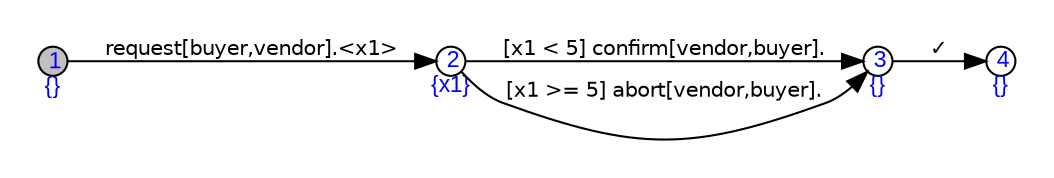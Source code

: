  digraph spec{
 	rankdir = LR;
 	nodesep = 0.5;
 	margin = 0.2;
 	node [ fontname=Arial, fontcolor=blue, fontsize=11];
 	edge [ fontname=Helvetica, fontcolor=black, fontsize=10 ];
 	node [shape = circle, style=filled, width=0.2, fixedsize=true, fillcolor=gray, fontcolor=blue];
 	1 [label="\n 1\n{}"];
    node [shape = circle, style=solid, width=0.2, fixedsize=true, fontcolor=blue];
   2 [label=" \n 2\n{x1}"];
   3 [label=" \n 3\n{}"];
   4 [label=" \n 4\n{}"];

 1->2  [label="request[buyer,vendor].<x1>"];
 2->3  [label="[x1 < 5] confirm[vendor,buyer]."];
 3->4  [label="&#x2713;"];
 2->3  [label="[x1 >= 5] abort[vendor,buyer]."];
 }
